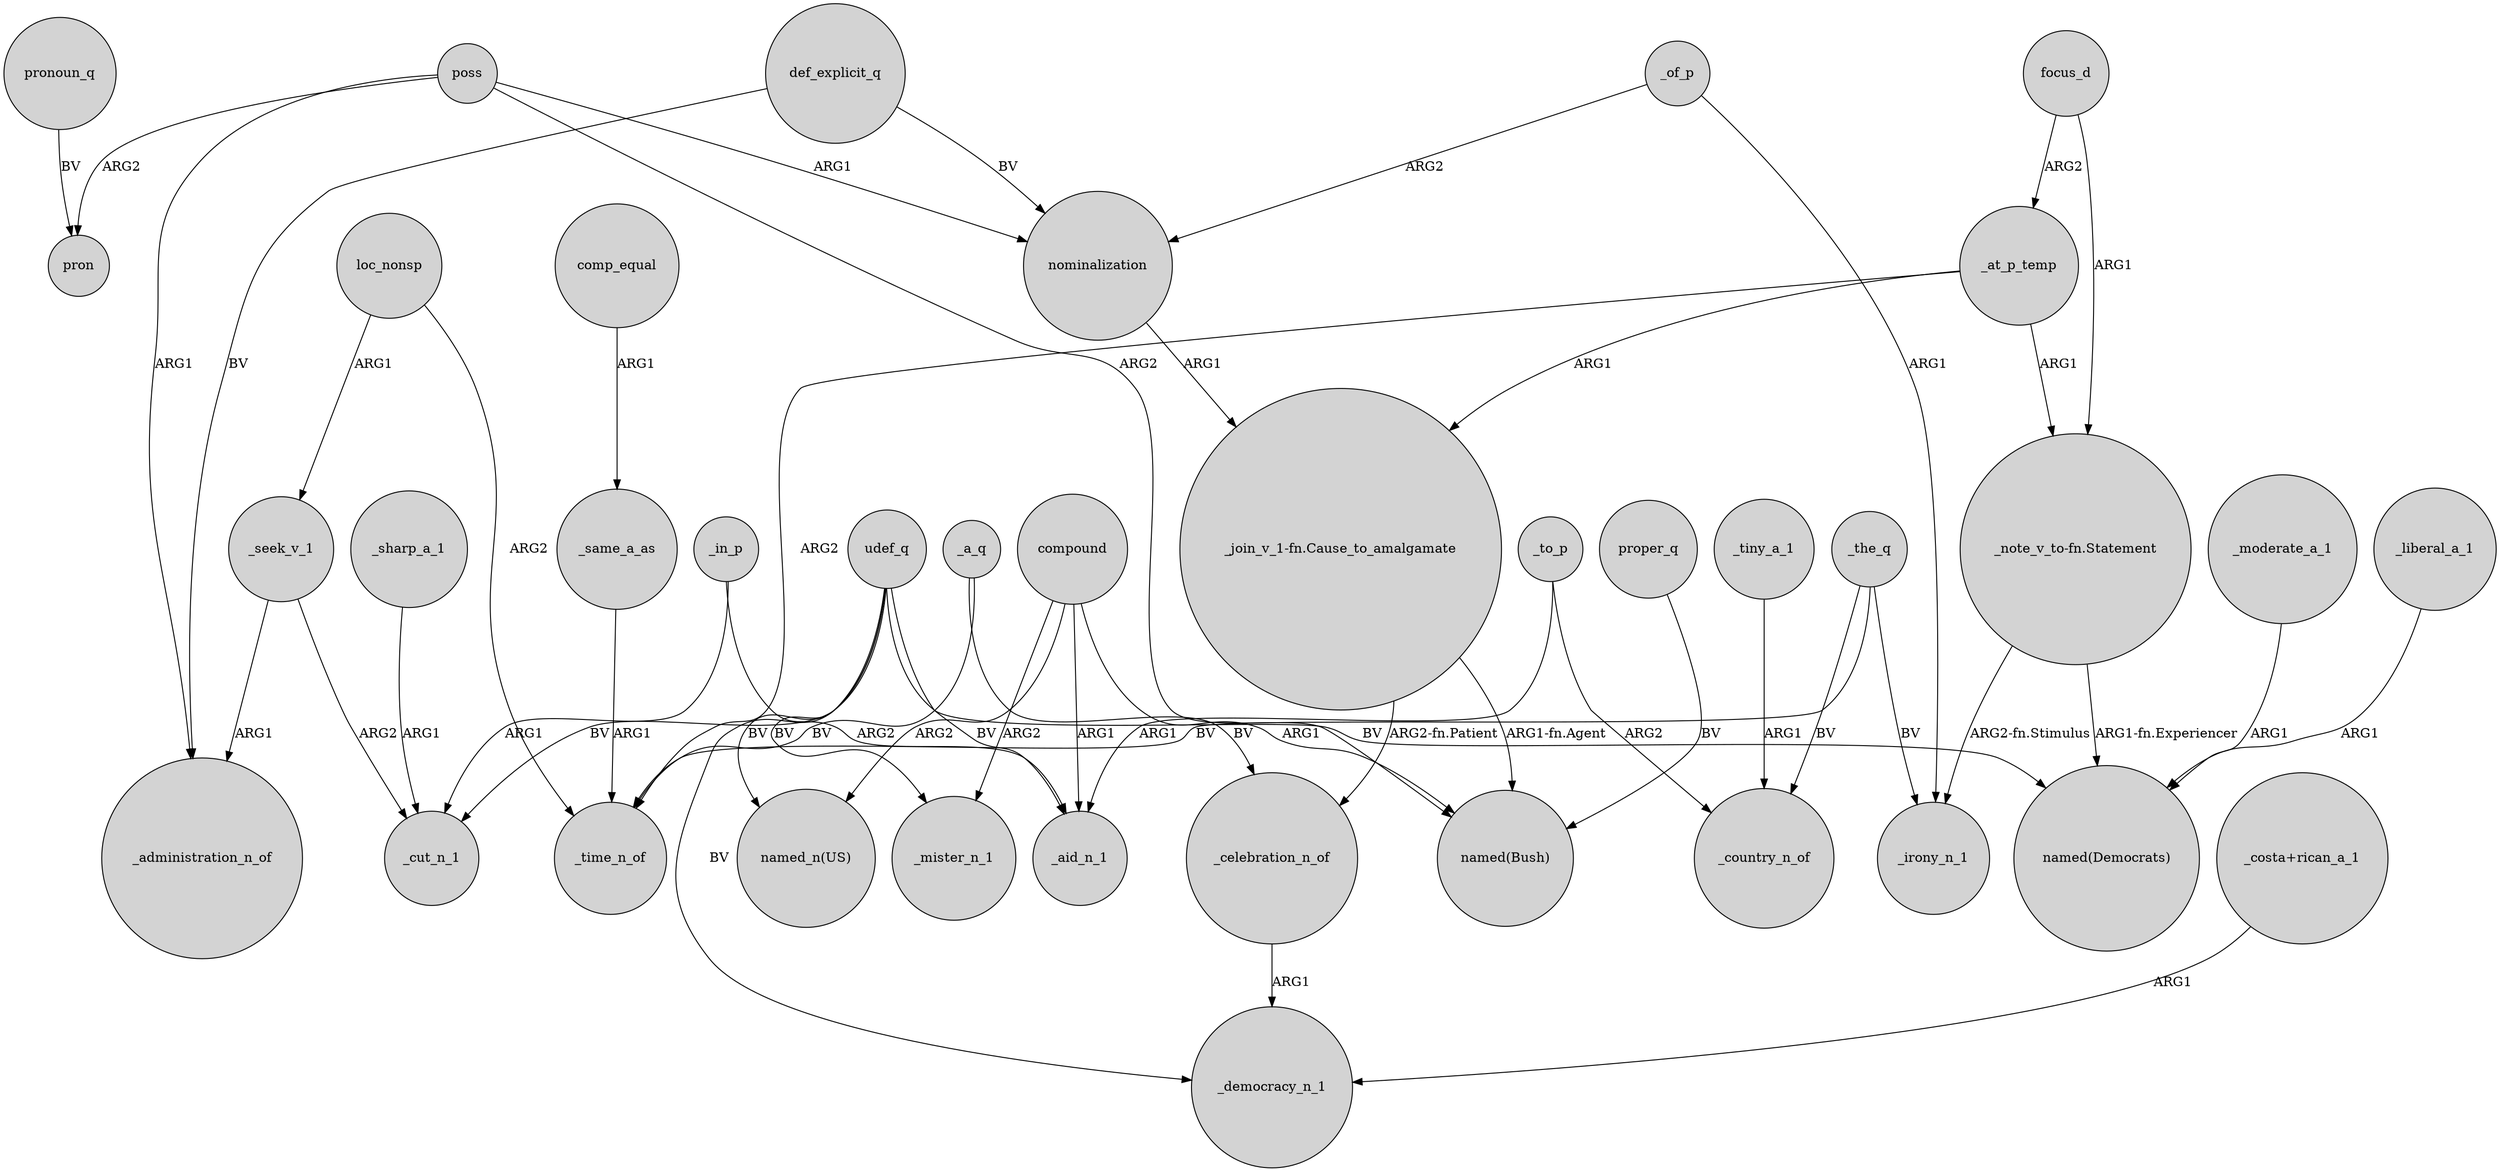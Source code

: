 digraph {
	node [shape=circle style=filled]
	focus_d -> _at_p_temp [label=ARG2]
	_celebration_n_of -> _democracy_n_1 [label=ARG1]
	_tiny_a_1 -> _country_n_of [label=ARG1]
	_at_p_temp -> "_note_v_to-fn.Statement" [label=ARG1]
	udef_q -> "named_n(US)" [label=BV]
	poss -> _administration_n_of [label=ARG1]
	poss -> pron [label=ARG2]
	"_note_v_to-fn.Statement" -> "named(Democrats)" [label="ARG1-fn.Experiencer"]
	_in_p -> _cut_n_1 [label=ARG1]
	_sharp_a_1 -> _cut_n_1 [label=ARG1]
	compound -> _mister_n_1 [label=ARG2]
	_seek_v_1 -> _administration_n_of [label=ARG1]
	_a_q -> _celebration_n_of [label=BV]
	udef_q -> _mister_n_1 [label=BV]
	loc_nonsp -> _time_n_of [label=ARG2]
	_at_p_temp -> _time_n_of [label=ARG2]
	poss -> "named(Bush)" [label=ARG2]
	udef_q -> "named(Democrats)" [label=BV]
	_a_q -> _time_n_of [label=BV]
	nominalization -> "_join_v_1-fn.Cause_to_amalgamate" [label=ARG1]
	compound -> "named_n(US)" [label=ARG2]
	"_join_v_1-fn.Cause_to_amalgamate" -> _celebration_n_of [label="ARG2-fn.Patient"]
	poss -> nominalization [label=ARG1]
	def_explicit_q -> _administration_n_of [label=BV]
	_in_p -> _aid_n_1 [label=ARG2]
	_of_p -> _irony_n_1 [label=ARG1]
	"_join_v_1-fn.Cause_to_amalgamate" -> "named(Bush)" [label="ARG1-fn.Agent"]
	compound -> _aid_n_1 [label=ARG1]
	pronoun_q -> pron [label=BV]
	_the_q -> _country_n_of [label=BV]
	udef_q -> _democracy_n_1 [label=BV]
	_the_q -> _time_n_of [label=BV]
	_moderate_a_1 -> "named(Democrats)" [label=ARG1]
	comp_equal -> _same_a_as [label=ARG1]
	"_costa+rican_a_1" -> _democracy_n_1 [label=ARG1]
	_of_p -> nominalization [label=ARG2]
	loc_nonsp -> _seek_v_1 [label=ARG1]
	udef_q -> _cut_n_1 [label=BV]
	"_note_v_to-fn.Statement" -> _irony_n_1 [label="ARG2-fn.Stimulus"]
	proper_q -> "named(Bush)" [label=BV]
	_to_p -> _country_n_of [label=ARG2]
	_seek_v_1 -> _cut_n_1 [label=ARG2]
	udef_q -> _aid_n_1 [label=BV]
	def_explicit_q -> nominalization [label=BV]
	focus_d -> "_note_v_to-fn.Statement" [label=ARG1]
	_at_p_temp -> "_join_v_1-fn.Cause_to_amalgamate" [label=ARG1]
	_same_a_as -> _time_n_of [label=ARG1]
	_liberal_a_1 -> "named(Democrats)" [label=ARG1]
	_the_q -> _irony_n_1 [label=BV]
	_to_p -> _aid_n_1 [label=ARG1]
	compound -> "named(Bush)" [label=ARG1]
}
